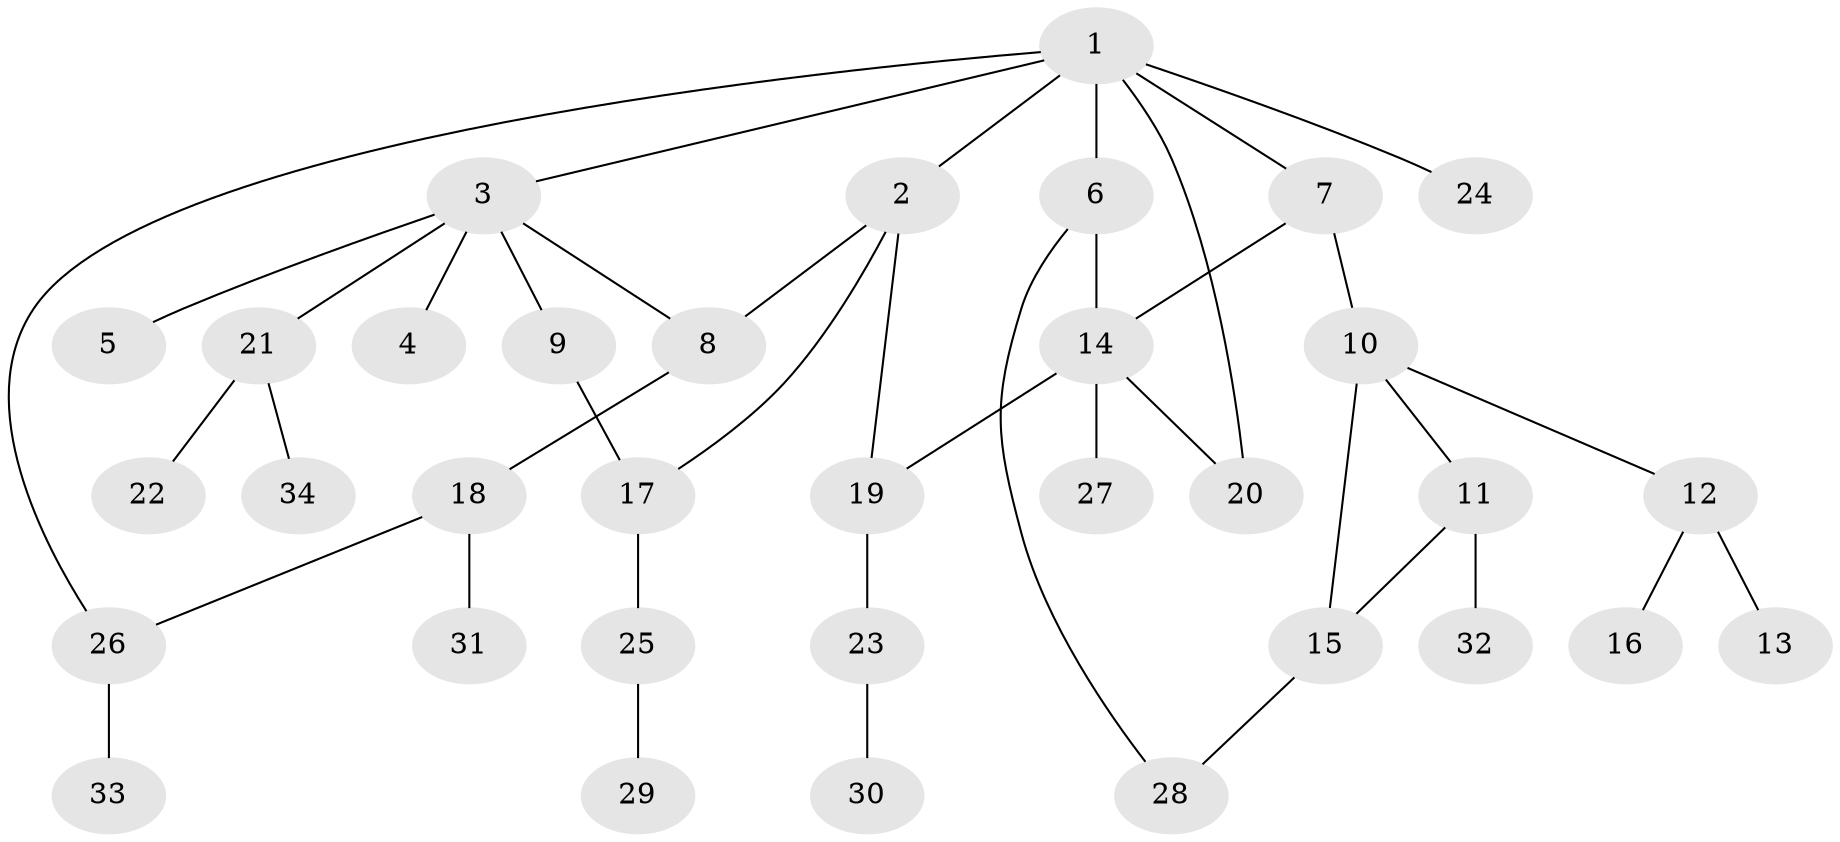 // original degree distribution, {7: 0.04411764705882353, 3: 0.19117647058823528, 1: 0.3235294117647059, 2: 0.35294117647058826, 5: 0.029411764705882353, 4: 0.058823529411764705}
// Generated by graph-tools (version 1.1) at 2025/34/03/09/25 02:34:21]
// undirected, 34 vertices, 41 edges
graph export_dot {
graph [start="1"]
  node [color=gray90,style=filled];
  1;
  2;
  3;
  4;
  5;
  6;
  7;
  8;
  9;
  10;
  11;
  12;
  13;
  14;
  15;
  16;
  17;
  18;
  19;
  20;
  21;
  22;
  23;
  24;
  25;
  26;
  27;
  28;
  29;
  30;
  31;
  32;
  33;
  34;
  1 -- 2 [weight=2.0];
  1 -- 3 [weight=1.0];
  1 -- 6 [weight=1.0];
  1 -- 7 [weight=2.0];
  1 -- 20 [weight=1.0];
  1 -- 24 [weight=1.0];
  1 -- 26 [weight=1.0];
  2 -- 8 [weight=1.0];
  2 -- 17 [weight=1.0];
  2 -- 19 [weight=1.0];
  3 -- 4 [weight=1.0];
  3 -- 5 [weight=1.0];
  3 -- 8 [weight=1.0];
  3 -- 9 [weight=1.0];
  3 -- 21 [weight=1.0];
  6 -- 14 [weight=2.0];
  6 -- 28 [weight=1.0];
  7 -- 10 [weight=1.0];
  7 -- 14 [weight=1.0];
  8 -- 18 [weight=1.0];
  9 -- 17 [weight=1.0];
  10 -- 11 [weight=1.0];
  10 -- 12 [weight=1.0];
  10 -- 15 [weight=2.0];
  11 -- 15 [weight=1.0];
  11 -- 32 [weight=1.0];
  12 -- 13 [weight=2.0];
  12 -- 16 [weight=1.0];
  14 -- 19 [weight=1.0];
  14 -- 20 [weight=1.0];
  14 -- 27 [weight=1.0];
  15 -- 28 [weight=1.0];
  17 -- 25 [weight=2.0];
  18 -- 26 [weight=1.0];
  18 -- 31 [weight=1.0];
  19 -- 23 [weight=1.0];
  21 -- 22 [weight=1.0];
  21 -- 34 [weight=1.0];
  23 -- 30 [weight=1.0];
  25 -- 29 [weight=1.0];
  26 -- 33 [weight=1.0];
}
